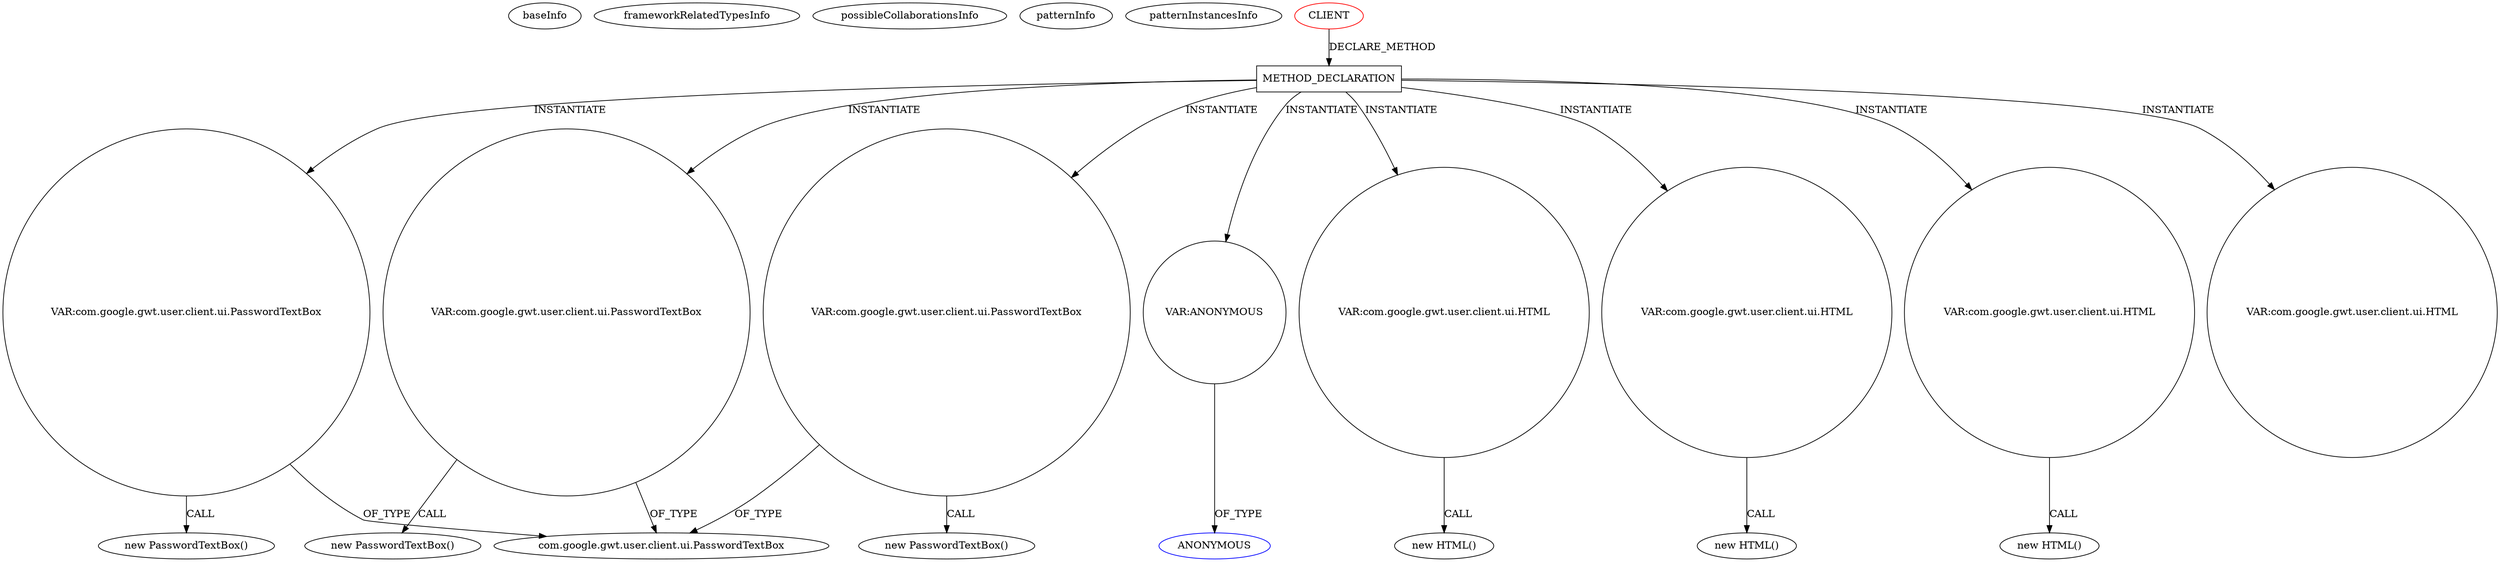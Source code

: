 digraph {
baseInfo[graphId=1007,category="pattern",isAnonymous=false,possibleRelation=false]
frameworkRelatedTypesInfo[]
possibleCollaborationsInfo[]
patternInfo[frequency=2.0,patternRootClient=0]
patternInstancesInfo[0="MainMain-ChatCafeine~/MainMain-ChatCafeine/ChatCafeine-master/ChatCafeine/src/sources/client/vue/profil/ProfilPanel.java~ProfilPanel~278",1="woox-serverapp~/woox-serverapp/serverapp-master/src/wooxes/net/shared/Usuari.java~Usuari~4667"]
194[label="new PasswordTextBox()",vertexType="CONSTRUCTOR_CALL",isFrameworkType=false]
195[label="VAR:com.google.gwt.user.client.ui.PasswordTextBox",vertexType="VARIABLE_EXPRESION",isFrameworkType=false,shape=circle]
196[label="com.google.gwt.user.client.ui.PasswordTextBox",vertexType="FRAMEWORK_CLASS_TYPE",isFrameworkType=false]
231[label="VAR:com.google.gwt.user.client.ui.PasswordTextBox",vertexType="VARIABLE_EXPRESION",isFrameworkType=false,shape=circle]
213[label="VAR:com.google.gwt.user.client.ui.PasswordTextBox",vertexType="VARIABLE_EXPRESION",isFrameworkType=false,shape=circle]
29[label="METHOD_DECLARATION",vertexType="CLIENT_METHOD_DECLARATION",isFrameworkType=false,shape=box]
0[label="CLIENT",vertexType="ROOT_CLIENT_CLASS_DECLARATION",isFrameworkType=false,color=red]
230[label="new PasswordTextBox()",vertexType="CONSTRUCTOR_CALL",isFrameworkType=false]
212[label="new PasswordTextBox()",vertexType="CONSTRUCTOR_CALL",isFrameworkType=false]
261[label="VAR:ANONYMOUS",vertexType="VARIABLE_EXPRESION",isFrameworkType=false,shape=circle]
262[label="ANONYMOUS",vertexType="REFERENCE_ANONYMOUS_DECLARATION",isFrameworkType=false,color=blue]
72[label="VAR:com.google.gwt.user.client.ui.HTML",vertexType="VARIABLE_EXPRESION",isFrameworkType=false,shape=circle]
71[label="new HTML()",vertexType="CONSTRUCTOR_CALL",isFrameworkType=false]
208[label="VAR:com.google.gwt.user.client.ui.HTML",vertexType="VARIABLE_EXPRESION",isFrameworkType=false,shape=circle]
207[label="new HTML()",vertexType="CONSTRUCTOR_CALL",isFrameworkType=false]
94[label="VAR:com.google.gwt.user.client.ui.HTML",vertexType="VARIABLE_EXPRESION",isFrameworkType=false,shape=circle]
93[label="new HTML()",vertexType="CONSTRUCTOR_CALL",isFrameworkType=false]
52[label="VAR:com.google.gwt.user.client.ui.HTML",vertexType="VARIABLE_EXPRESION",isFrameworkType=false,shape=circle]
213->196[label="OF_TYPE"]
231->196[label="OF_TYPE"]
29->94[label="INSTANTIATE"]
0->29[label="DECLARE_METHOD"]
29->231[label="INSTANTIATE"]
261->262[label="OF_TYPE"]
72->71[label="CALL"]
195->194[label="CALL"]
195->196[label="OF_TYPE"]
29->213[label="INSTANTIATE"]
29->195[label="INSTANTIATE"]
94->93[label="CALL"]
231->230[label="CALL"]
213->212[label="CALL"]
29->72[label="INSTANTIATE"]
29->261[label="INSTANTIATE"]
208->207[label="CALL"]
29->208[label="INSTANTIATE"]
29->52[label="INSTANTIATE"]
}
